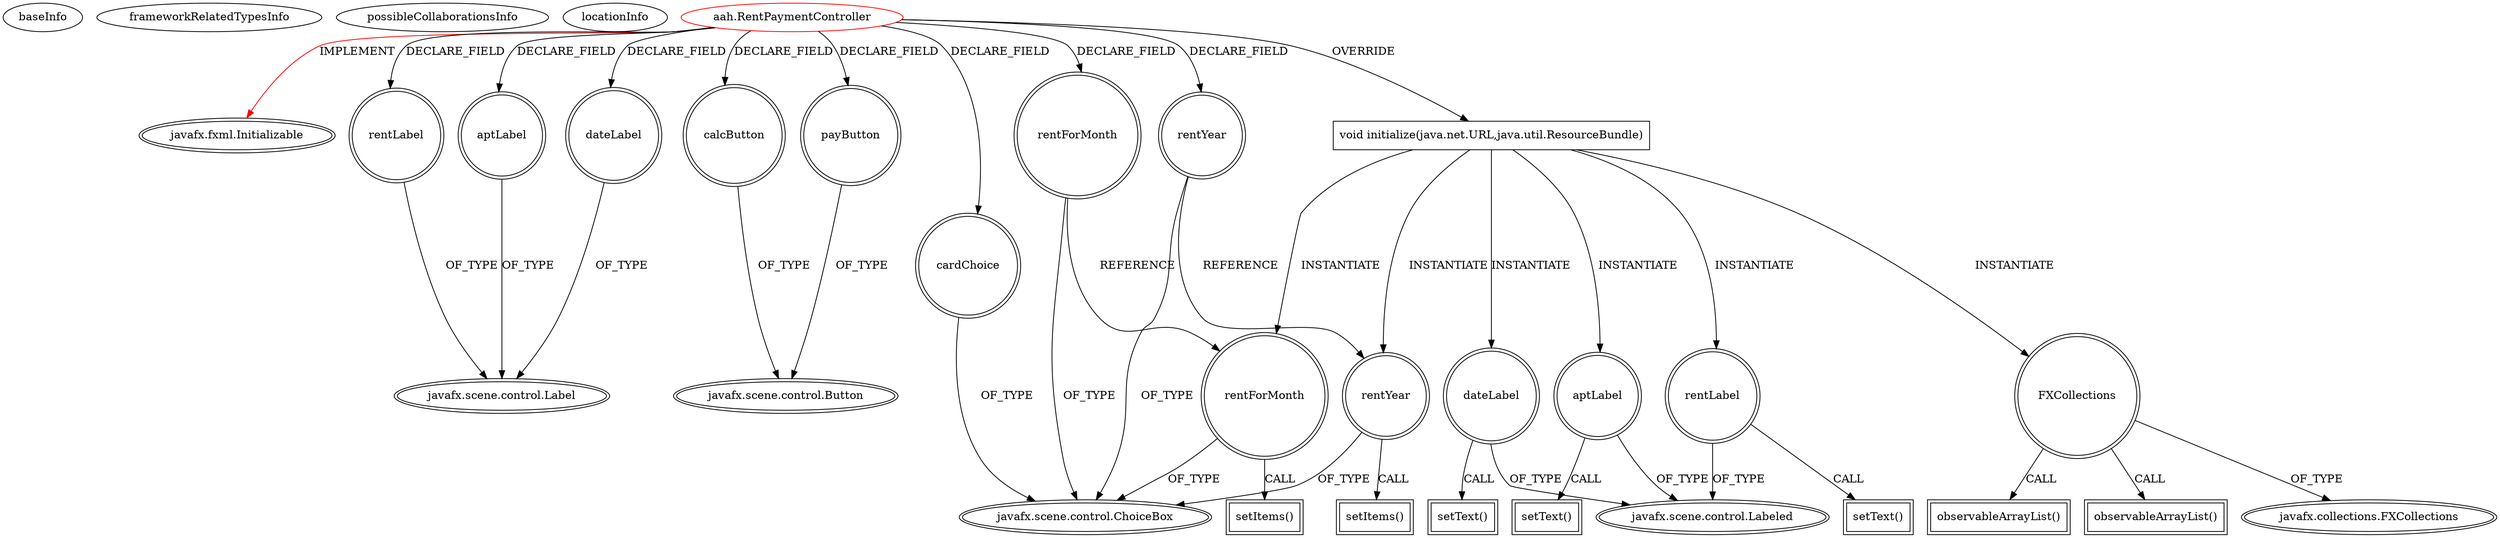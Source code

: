 digraph {
baseInfo[graphId=4732,category="extension_graph",isAnonymous=false,possibleRelation=false]
frameworkRelatedTypesInfo[0="javafx.fxml.Initializable"]
possibleCollaborationsInfo[]
locationInfo[projectName="warpcorebreach-AAH",filePath="/warpcorebreach-AAH/AAH-master/AAH/src/aah/RentPaymentController.java",contextSignature="RentPaymentController",graphId="4732"]
0[label="aah.RentPaymentController",vertexType="ROOT_CLIENT_CLASS_DECLARATION",isFrameworkType=false,color=red]
1[label="javafx.fxml.Initializable",vertexType="FRAMEWORK_INTERFACE_TYPE",isFrameworkType=true,peripheries=2]
2[label="aptLabel",vertexType="FIELD_DECLARATION",isFrameworkType=true,peripheries=2,shape=circle]
3[label="javafx.scene.control.Label",vertexType="FRAMEWORK_CLASS_TYPE",isFrameworkType=true,peripheries=2]
4[label="calcButton",vertexType="FIELD_DECLARATION",isFrameworkType=true,peripheries=2,shape=circle]
5[label="javafx.scene.control.Button",vertexType="FRAMEWORK_CLASS_TYPE",isFrameworkType=true,peripheries=2]
6[label="cardChoice",vertexType="FIELD_DECLARATION",isFrameworkType=true,peripheries=2,shape=circle]
7[label="javafx.scene.control.ChoiceBox",vertexType="FRAMEWORK_CLASS_TYPE",isFrameworkType=true,peripheries=2]
8[label="dateLabel",vertexType="FIELD_DECLARATION",isFrameworkType=true,peripheries=2,shape=circle]
10[label="payButton",vertexType="FIELD_DECLARATION",isFrameworkType=true,peripheries=2,shape=circle]
12[label="rentForMonth",vertexType="FIELD_DECLARATION",isFrameworkType=true,peripheries=2,shape=circle]
14[label="rentLabel",vertexType="FIELD_DECLARATION",isFrameworkType=true,peripheries=2,shape=circle]
16[label="rentYear",vertexType="FIELD_DECLARATION",isFrameworkType=true,peripheries=2,shape=circle]
18[label="void initialize(java.net.URL,java.util.ResourceBundle)",vertexType="OVERRIDING_METHOD_DECLARATION",isFrameworkType=false,shape=box]
19[label="dateLabel",vertexType="VARIABLE_EXPRESION",isFrameworkType=true,peripheries=2,shape=circle]
21[label="javafx.scene.control.Labeled",vertexType="FRAMEWORK_CLASS_TYPE",isFrameworkType=true,peripheries=2]
20[label="setText()",vertexType="INSIDE_CALL",isFrameworkType=true,peripheries=2,shape=box]
22[label="rentForMonth",vertexType="VARIABLE_EXPRESION",isFrameworkType=true,peripheries=2,shape=circle]
23[label="setItems()",vertexType="INSIDE_CALL",isFrameworkType=true,peripheries=2,shape=box]
25[label="FXCollections",vertexType="VARIABLE_EXPRESION",isFrameworkType=true,peripheries=2,shape=circle]
27[label="javafx.collections.FXCollections",vertexType="FRAMEWORK_CLASS_TYPE",isFrameworkType=true,peripheries=2]
26[label="observableArrayList()",vertexType="INSIDE_CALL",isFrameworkType=true,peripheries=2,shape=box]
28[label="rentYear",vertexType="VARIABLE_EXPRESION",isFrameworkType=true,peripheries=2,shape=circle]
29[label="setItems()",vertexType="INSIDE_CALL",isFrameworkType=true,peripheries=2,shape=box]
32[label="observableArrayList()",vertexType="INSIDE_CALL",isFrameworkType=true,peripheries=2,shape=box]
33[label="aptLabel",vertexType="VARIABLE_EXPRESION",isFrameworkType=true,peripheries=2,shape=circle]
34[label="setText()",vertexType="INSIDE_CALL",isFrameworkType=true,peripheries=2,shape=box]
36[label="rentLabel",vertexType="VARIABLE_EXPRESION",isFrameworkType=true,peripheries=2,shape=circle]
37[label="setText()",vertexType="INSIDE_CALL",isFrameworkType=true,peripheries=2,shape=box]
0->1[label="IMPLEMENT",color=red]
0->2[label="DECLARE_FIELD"]
2->3[label="OF_TYPE"]
0->4[label="DECLARE_FIELD"]
4->5[label="OF_TYPE"]
0->6[label="DECLARE_FIELD"]
6->7[label="OF_TYPE"]
0->8[label="DECLARE_FIELD"]
8->3[label="OF_TYPE"]
0->10[label="DECLARE_FIELD"]
10->5[label="OF_TYPE"]
0->12[label="DECLARE_FIELD"]
12->7[label="OF_TYPE"]
0->14[label="DECLARE_FIELD"]
14->3[label="OF_TYPE"]
0->16[label="DECLARE_FIELD"]
16->7[label="OF_TYPE"]
0->18[label="OVERRIDE"]
18->19[label="INSTANTIATE"]
19->21[label="OF_TYPE"]
19->20[label="CALL"]
18->22[label="INSTANTIATE"]
12->22[label="REFERENCE"]
22->7[label="OF_TYPE"]
22->23[label="CALL"]
18->25[label="INSTANTIATE"]
25->27[label="OF_TYPE"]
25->26[label="CALL"]
18->28[label="INSTANTIATE"]
16->28[label="REFERENCE"]
28->7[label="OF_TYPE"]
28->29[label="CALL"]
25->32[label="CALL"]
18->33[label="INSTANTIATE"]
33->21[label="OF_TYPE"]
33->34[label="CALL"]
18->36[label="INSTANTIATE"]
36->21[label="OF_TYPE"]
36->37[label="CALL"]
}

